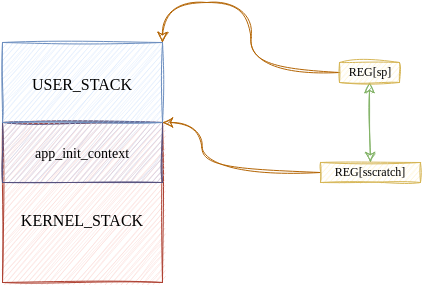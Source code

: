 <mxfile version="20.3.0" type="device"><diagram id="V8f-rluDNeswVrTqMBA9" name="第 1 页"><mxGraphModel dx="483" dy="-3197" grid="1" gridSize="10" guides="1" tooltips="1" connect="1" arrows="1" fold="1" page="1" pageScale="1" pageWidth="827" pageHeight="1169" math="0" shadow="0"><root><mxCell id="0"/><mxCell id="1" parent="0"/><mxCell id="e88FT_pyXumuqtSAeRv7-1" style="edgeStyle=orthogonalEdgeStyle;curved=1;sketch=1;orthogonalLoop=1;jettySize=auto;html=1;exitX=0.5;exitY=1;exitDx=0;exitDy=0;entryX=0.5;entryY=0;entryDx=0;entryDy=0;strokeWidth=0.5;fontFamily=Hack Nerd Font;fontSize=8;startArrow=classic;startFill=1;endArrow=classic;endFill=1;startSize=4;endSize=4;sourcePerimeterSpacing=4;targetPerimeterSpacing=4;fillColor=#d5e8d4;strokeColor=#82b366;" edge="1" parent="1" source="e88FT_pyXumuqtSAeRv7-3" target="e88FT_pyXumuqtSAeRv7-5"><mxGeometry relative="1" as="geometry"/></mxCell><mxCell id="e88FT_pyXumuqtSAeRv7-2" style="edgeStyle=orthogonalEdgeStyle;curved=1;sketch=1;orthogonalLoop=1;jettySize=auto;html=1;entryX=1;entryY=0;entryDx=0;entryDy=0;strokeWidth=0.5;fontFamily=Hack Nerd Font;fontSize=7;startArrow=none;startFill=0;endArrow=classic;endFill=1;startSize=4;endSize=4;sourcePerimeterSpacing=0;targetPerimeterSpacing=0;fillColor=#fad7ac;strokeColor=#b46504;" edge="1" parent="1" source="e88FT_pyXumuqtSAeRv7-3" target="e88FT_pyXumuqtSAeRv7-8"><mxGeometry relative="1" as="geometry"/></mxCell><mxCell id="e88FT_pyXumuqtSAeRv7-3" value="REG[sp]" style="rounded=0;whiteSpace=wrap;html=1;sketch=1;strokeColor=#d6b656;strokeWidth=0.5;fontFamily=Hack Nerd Font;fontSize=6;fillColor=#fff2cc;" vertex="1" parent="1"><mxGeometry x="660.5" y="3850" width="30" height="10" as="geometry"/></mxCell><mxCell id="e88FT_pyXumuqtSAeRv7-4" style="edgeStyle=orthogonalEdgeStyle;curved=1;sketch=1;orthogonalLoop=1;jettySize=auto;html=1;entryX=1;entryY=1;entryDx=0;entryDy=0;strokeWidth=0.5;fontFamily=Hack Nerd Font;fontSize=7;startArrow=none;startFill=0;endArrow=classic;endFill=1;startSize=4;endSize=4;sourcePerimeterSpacing=0;targetPerimeterSpacing=0;fillColor=#fad7ac;strokeColor=#b46504;" edge="1" parent="1" source="e88FT_pyXumuqtSAeRv7-5" target="e88FT_pyXumuqtSAeRv7-8"><mxGeometry relative="1" as="geometry"><Array as="points"><mxPoint x="591.75" y="3905"/><mxPoint x="591.75" y="3880"/></Array></mxGeometry></mxCell><mxCell id="e88FT_pyXumuqtSAeRv7-5" value="REG[sscratch]" style="rounded=0;whiteSpace=wrap;html=1;sketch=1;strokeColor=#d6b656;strokeWidth=0.5;fontFamily=Hack Nerd Font;fontSize=6;fillColor=#fff2cc;" vertex="1" parent="1"><mxGeometry x="651" y="3900" width="50" height="10" as="geometry"/></mxCell><mxCell id="e88FT_pyXumuqtSAeRv7-6" value="&lt;font style=&quot;font-size: 8px;&quot;&gt;&lt;br&gt;KERNEL_STACK&lt;br&gt;&lt;/font&gt;" style="rounded=0;whiteSpace=wrap;html=1;fillColor=#fad9d5;strokeColor=#ae4132;sketch=1;strokeWidth=0.5;fontFamily=Hack Nerd Font;" vertex="1" parent="1"><mxGeometry x="492" y="3880" width="80" height="80" as="geometry"/></mxCell><mxCell id="e88FT_pyXumuqtSAeRv7-7" value="&lt;font style=&quot;font-size: 7px;&quot;&gt;&lt;font style=&quot;font-size: 7px;&quot;&gt;app_init_context&lt;/font&gt;&lt;br&gt;&lt;/font&gt;" style="rounded=0;whiteSpace=wrap;html=1;sketch=1;strokeWidth=0.5;fontFamily=Hack Nerd Font;fontSize=8;fillColor=#d0cee2;strokeColor=#56517e;" vertex="1" parent="1"><mxGeometry x="492" y="3880" width="80" height="30" as="geometry"/></mxCell><mxCell id="e88FT_pyXumuqtSAeRv7-8" value="&lt;font&gt;&lt;span style=&quot;font-size: 8px;&quot;&gt;USER_STACK&lt;/span&gt;&lt;/font&gt;" style="rounded=0;whiteSpace=wrap;html=1;fillColor=#dae8fc;strokeColor=#6c8ebf;sketch=1;strokeWidth=0.5;fontFamily=Hack Nerd Font;" vertex="1" parent="1"><mxGeometry x="492" y="3840" width="80" height="40" as="geometry"/></mxCell></root></mxGraphModel></diagram></mxfile>